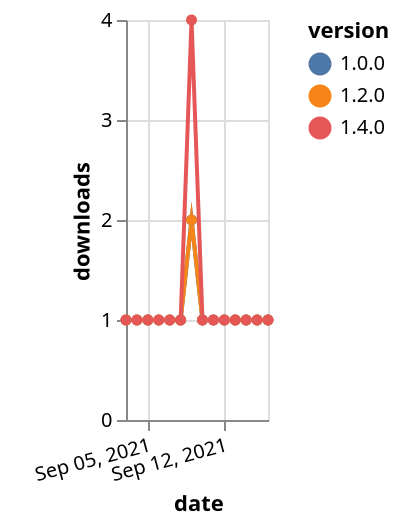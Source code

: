 {"$schema": "https://vega.github.io/schema/vega-lite/v5.json", "description": "A simple bar chart with embedded data.", "data": {"values": [{"date": "2021-09-03", "total": 249, "delta": 1, "version": "1.0.0"}, {"date": "2021-09-04", "total": 250, "delta": 1, "version": "1.0.0"}, {"date": "2021-09-05", "total": 251, "delta": 1, "version": "1.0.0"}, {"date": "2021-09-06", "total": 252, "delta": 1, "version": "1.0.0"}, {"date": "2021-09-07", "total": 253, "delta": 1, "version": "1.0.0"}, {"date": "2021-09-08", "total": 254, "delta": 1, "version": "1.0.0"}, {"date": "2021-09-09", "total": 256, "delta": 2, "version": "1.0.0"}, {"date": "2021-09-10", "total": 257, "delta": 1, "version": "1.0.0"}, {"date": "2021-09-11", "total": 258, "delta": 1, "version": "1.0.0"}, {"date": "2021-09-12", "total": 259, "delta": 1, "version": "1.0.0"}, {"date": "2021-09-13", "total": 260, "delta": 1, "version": "1.0.0"}, {"date": "2021-09-14", "total": 261, "delta": 1, "version": "1.0.0"}, {"date": "2021-09-15", "total": 262, "delta": 1, "version": "1.0.0"}, {"date": "2021-09-16", "total": 263, "delta": 1, "version": "1.0.0"}, {"date": "2021-09-03", "total": 201, "delta": 1, "version": "1.2.0"}, {"date": "2021-09-04", "total": 202, "delta": 1, "version": "1.2.0"}, {"date": "2021-09-05", "total": 203, "delta": 1, "version": "1.2.0"}, {"date": "2021-09-06", "total": 204, "delta": 1, "version": "1.2.0"}, {"date": "2021-09-07", "total": 205, "delta": 1, "version": "1.2.0"}, {"date": "2021-09-08", "total": 206, "delta": 1, "version": "1.2.0"}, {"date": "2021-09-09", "total": 208, "delta": 2, "version": "1.2.0"}, {"date": "2021-09-10", "total": 209, "delta": 1, "version": "1.2.0"}, {"date": "2021-09-11", "total": 210, "delta": 1, "version": "1.2.0"}, {"date": "2021-09-12", "total": 211, "delta": 1, "version": "1.2.0"}, {"date": "2021-09-13", "total": 212, "delta": 1, "version": "1.2.0"}, {"date": "2021-09-14", "total": 213, "delta": 1, "version": "1.2.0"}, {"date": "2021-09-15", "total": 214, "delta": 1, "version": "1.2.0"}, {"date": "2021-09-16", "total": 215, "delta": 1, "version": "1.2.0"}, {"date": "2021-09-03", "total": 192, "delta": 1, "version": "1.4.0"}, {"date": "2021-09-04", "total": 193, "delta": 1, "version": "1.4.0"}, {"date": "2021-09-05", "total": 194, "delta": 1, "version": "1.4.0"}, {"date": "2021-09-06", "total": 195, "delta": 1, "version": "1.4.0"}, {"date": "2021-09-07", "total": 196, "delta": 1, "version": "1.4.0"}, {"date": "2021-09-08", "total": 197, "delta": 1, "version": "1.4.0"}, {"date": "2021-09-09", "total": 201, "delta": 4, "version": "1.4.0"}, {"date": "2021-09-10", "total": 202, "delta": 1, "version": "1.4.0"}, {"date": "2021-09-11", "total": 203, "delta": 1, "version": "1.4.0"}, {"date": "2021-09-12", "total": 204, "delta": 1, "version": "1.4.0"}, {"date": "2021-09-13", "total": 205, "delta": 1, "version": "1.4.0"}, {"date": "2021-09-14", "total": 206, "delta": 1, "version": "1.4.0"}, {"date": "2021-09-15", "total": 207, "delta": 1, "version": "1.4.0"}, {"date": "2021-09-16", "total": 208, "delta": 1, "version": "1.4.0"}]}, "width": "container", "mark": {"type": "line", "point": {"filled": true}}, "encoding": {"x": {"field": "date", "type": "temporal", "timeUnit": "yearmonthdate", "title": "date", "axis": {"labelAngle": -15}}, "y": {"field": "delta", "type": "quantitative", "title": "downloads"}, "color": {"field": "version", "type": "nominal"}, "tooltip": {"field": "delta"}}}